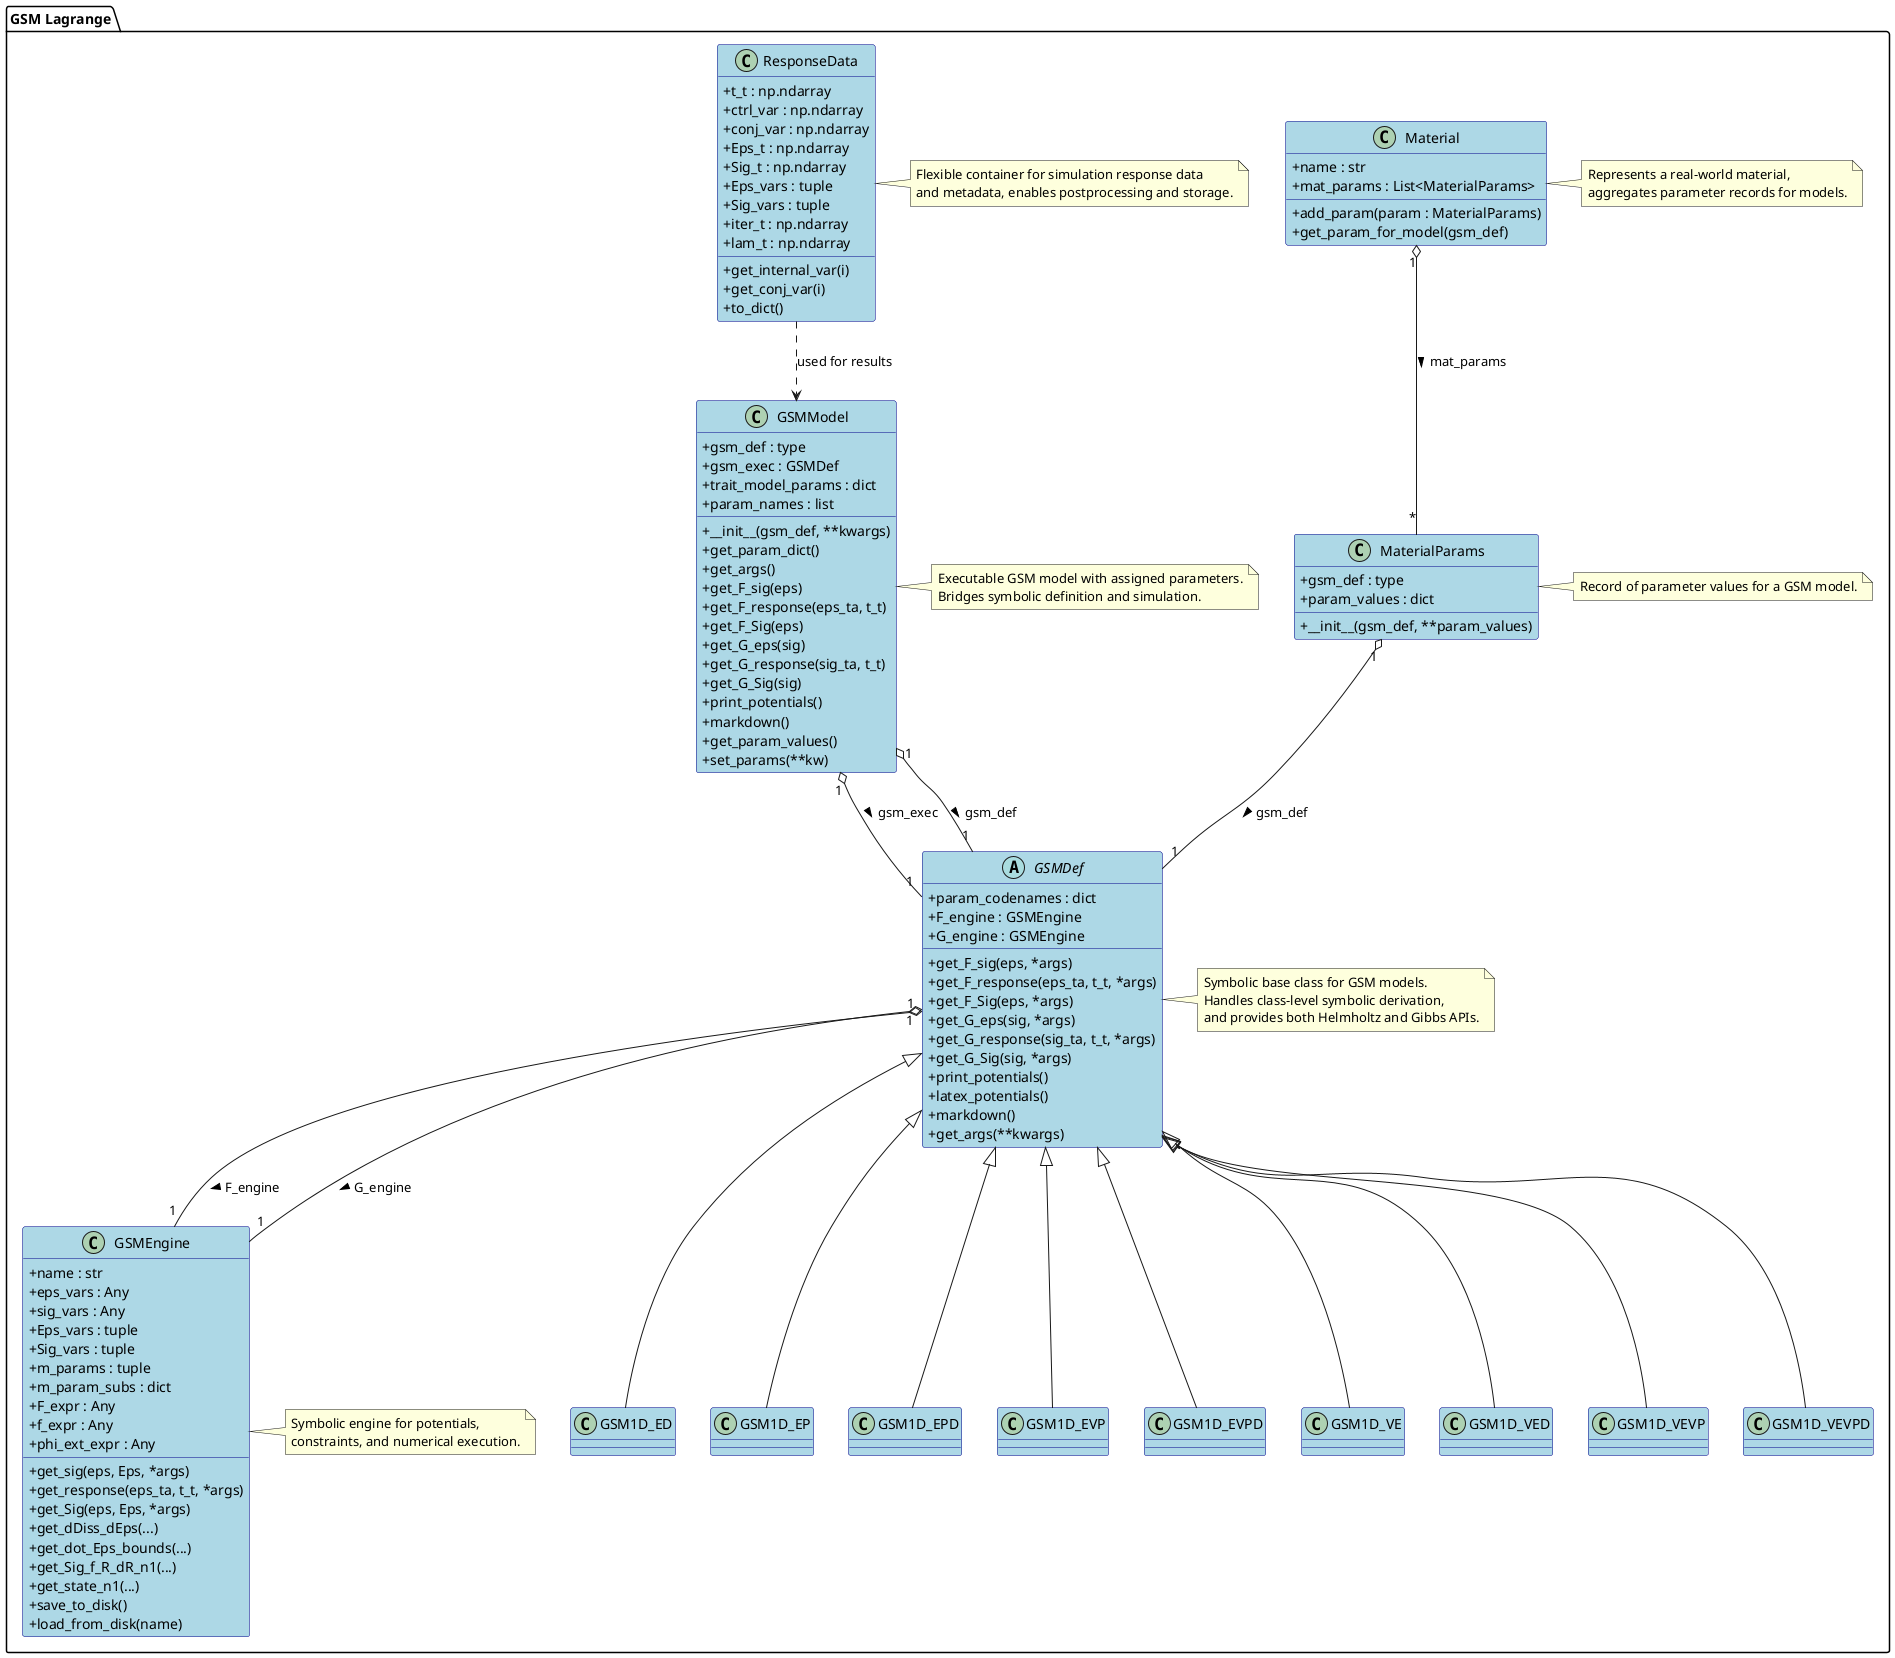@startuml GSM Lagrange Class Diagram

skinparam classAttributeIconSize 0
skinparam classFontSize 14
skinparam classFontName Arial
skinparam backgroundColor white
skinparam classBackgroundColor LightBlue
skinparam classBorderColor DarkBlue

package "GSM Lagrange" {
    abstract class GSMDef {
        +param_codenames : dict
        +F_engine : GSMEngine
        +G_engine : GSMEngine
        +get_F_sig(eps, *args)
        +get_F_response(eps_ta, t_t, *args)
        +get_F_Sig(eps, *args)
        +get_G_eps(sig, *args)
        +get_G_response(sig_ta, t_t, *args)
        +get_G_Sig(sig, *args)
        +print_potentials()
        +latex_potentials()
        +markdown()
        +get_args(**kwargs)
    }

    class GSMEngine {
        +name : str
        +eps_vars : Any
        +sig_vars : Any
        +Eps_vars : tuple
        +Sig_vars : tuple
        +m_params : tuple
        +m_param_subs : dict
        +F_expr : Any
        +f_expr : Any
        +phi_ext_expr : Any
        +get_sig(eps, Eps, *args)
        +get_response(eps_ta, t_t, *args)
        +get_Sig(eps, Eps, *args)
        +get_dDiss_dEps(...)
        +get_dot_Eps_bounds(...)
        +get_Sig_f_R_dR_n1(...)
        +get_state_n1(...)
        +save_to_disk()
        +load_from_disk(name)
    }

    class GSMModel {
        +gsm_def : type
        +gsm_exec : GSMDef
        +trait_model_params : dict
        +param_names : list
        +__init__(gsm_def, **kwargs)
        +get_param_dict()
        +get_args()
        +get_F_sig(eps)
        +get_F_response(eps_ta, t_t)
        +get_F_Sig(eps)
        +get_G_eps(sig)
        +get_G_response(sig_ta, t_t)
        +get_G_Sig(sig)
        +print_potentials()
        +markdown()
        +get_param_values()
        +set_params(**kw)
    }

    class MaterialParams {
        +gsm_def : type
        +param_values : dict
        +__init__(gsm_def, **param_values)
    }

    class Material {
        +name : str
        +mat_params : List<MaterialParams>
        +add_param(param : MaterialParams)
        +get_param_for_model(gsm_def)
    }

    class ResponseData {
        +t_t : np.ndarray
        +ctrl_var : np.ndarray
        +conj_var : np.ndarray
        +Eps_t : np.ndarray
        +Sig_t : np.ndarray
        +Eps_vars : tuple
        +Sig_vars : tuple
        +iter_t : np.ndarray
        +lam_t : np.ndarray
        +get_internal_var(i)
        +get_conj_var(i)
        +to_dict()
    }

    ' 1D Model Classes
    class GSM1D_ED
    class GSM1D_EP
    class GSM1D_EPD
    class GSM1D_EVP
    class GSM1D_EVPD
    class GSM1D_VE
    class GSM1D_VED
    class GSM1D_VEVP
    class GSM1D_VEVPD

    ' Relationships
    GSMDef <|-- GSM1D_ED
    GSMDef <|-- GSM1D_EP
    GSMDef <|-- GSM1D_EPD
    GSMDef <|-- GSM1D_EVP
    GSMDef <|-- GSM1D_EVPD
    GSMDef <|-- GSM1D_VE
    GSMDef <|-- GSM1D_VED
    GSMDef <|-- GSM1D_VEVP
    GSMDef <|-- GSM1D_VEVPD

    GSMDef "1" o-- "1" GSMEngine : F_engine >
    GSMDef "1" o-- "1" GSMEngine : G_engine >
    GSMModel "1" o-- "1" GSMDef : gsm_exec >
    MaterialParams "1" o-- "1" GSMDef : gsm_def >
    Material "1" o-- "*" MaterialParams : mat_params >
    GSMModel "1" o-- "1" GSMDef : gsm_def >
    ResponseData ..> GSMModel : used for results

    note right of GSMDef
      Symbolic base class for GSM models.
      Handles class-level symbolic derivation,
      and provides both Helmholtz and Gibbs APIs.
    end note

    note right of GSMEngine
      Symbolic engine for potentials,
      constraints, and numerical execution.
    end note

    note right of GSMModel
      Executable GSM model with assigned parameters.
      Bridges symbolic definition and simulation.
    end note

    note right of MaterialParams
      Record of parameter values for a GSM model.
    end note

    note right of Material
      Represents a real-world material,
      aggregates parameter records for models.
    end note

    note right of ResponseData
      Flexible container for simulation response data
      and metadata, enables postprocessing and storage.
    end note
}

@enduml
